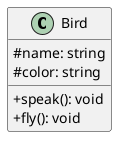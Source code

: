 @startuml
'https://plantuml.com/class-diagram
skinparam classAttributeIconSize 0
class Bird {
#name: string
#color: string
+speak(): void
+fly(): void
}

@enduml